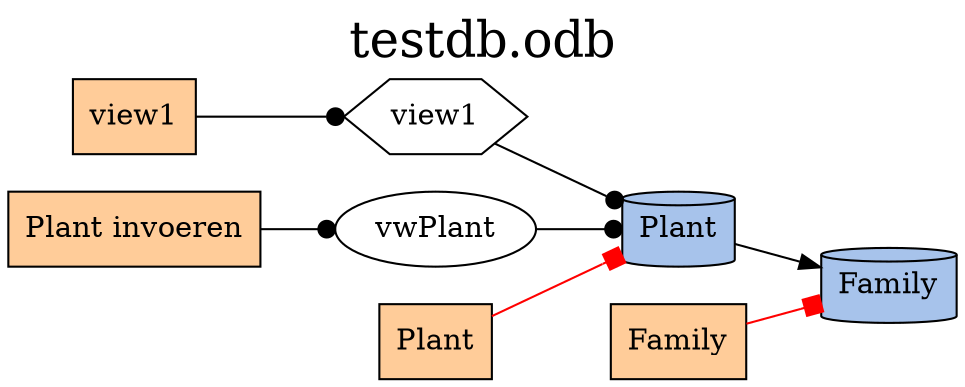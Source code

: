 digraph "testdb.odb" {
	graph [rankdir=LR]
	graph [fontsize=24 label="testdb.odb" labelloc=top]
	2 [label=Family fillcolor="#a7c3eb" shape=cylinder style=filled]
	6 [label=Plant fillcolor="#a7c3eb" shape=cylinder style=filled]
	10 [label=view1 shape=hexagon]
	12 [label=vwPlant shape=ellipse]
	16 [label=Family fillcolor="#ffcc99" shape=rect style=filled]
	21 [label=Plant fillcolor="#ffcc99" shape=rect style=filled]
	28 [label="Plant invoeren" fillcolor="#ffcc99" shape=rect style=filled]
	32 [label=view1 fillcolor="#ffcc99" shape=rect style=filled]
	6 -> 2
	10 -> 6 [arrowhead=dot]
	12 -> 6 [arrowhead=dot]
	16 -> 2 [arrowhead=box color=red]
	21 -> 6 [arrowhead=box color=red]
	28 -> 12 [arrowhead=dot]
	32 -> 10 [arrowhead=dot]
}
